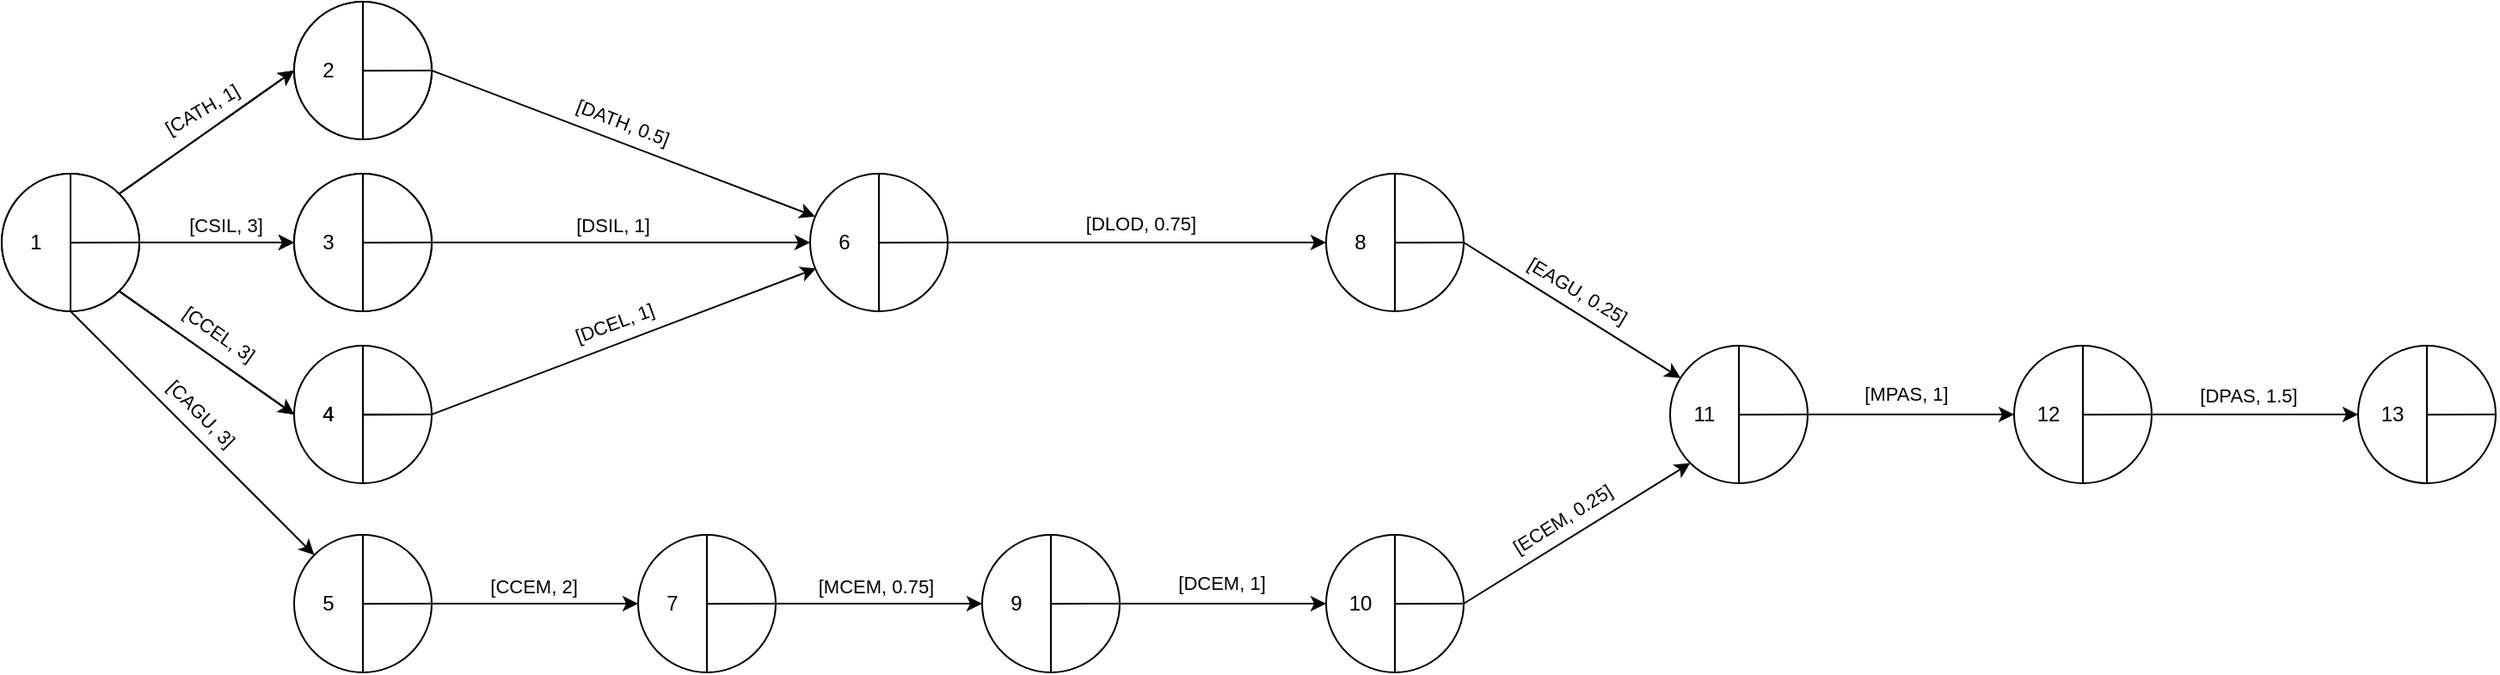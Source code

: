 <mxfile version="24.6.4" type="device">
  <diagram name="Página-1" id="ztbEaIJMpb_8b0mS4M1y">
    <mxGraphModel dx="1035" dy="638" grid="1" gridSize="10" guides="1" tooltips="1" connect="1" arrows="1" fold="1" page="1" pageScale="1" pageWidth="1169" pageHeight="827" math="0" shadow="0">
      <root>
        <mxCell id="0" />
        <mxCell id="1" parent="0" />
        <mxCell id="QgQMkPNOTrtYwTF4fqQ_-2" value="" style="group" parent="1" vertex="1" connectable="0">
          <mxGeometry x="30" y="140" width="80" height="80" as="geometry" />
        </mxCell>
        <mxCell id="QgQMkPNOTrtYwTF4fqQ_-3" value="" style="shape=lineEllipse;line=vertical;perimeter=ellipsePerimeter;whiteSpace=wrap;html=1;backgroundOutline=1;" parent="QgQMkPNOTrtYwTF4fqQ_-2" vertex="1">
          <mxGeometry width="80" height="80" as="geometry" />
        </mxCell>
        <mxCell id="QgQMkPNOTrtYwTF4fqQ_-4" value="" style="endArrow=none;html=1;rounded=0;exitX=0.492;exitY=0.501;exitDx=0;exitDy=0;exitPerimeter=0;" parent="QgQMkPNOTrtYwTF4fqQ_-2" edge="1">
          <mxGeometry width="50" height="50" relative="1" as="geometry">
            <mxPoint x="40.36" y="40.08" as="sourcePoint" />
            <mxPoint x="80" y="40" as="targetPoint" />
          </mxGeometry>
        </mxCell>
        <mxCell id="QgQMkPNOTrtYwTF4fqQ_-5" value="" style="group" parent="QgQMkPNOTrtYwTF4fqQ_-2" vertex="1" connectable="0">
          <mxGeometry y="10" width="70" height="60" as="geometry" />
        </mxCell>
        <mxCell id="QgQMkPNOTrtYwTF4fqQ_-8" value="1" style="text;html=1;align=center;verticalAlign=middle;whiteSpace=wrap;rounded=0;" parent="QgQMkPNOTrtYwTF4fqQ_-5" vertex="1">
          <mxGeometry y="15" width="40" height="30" as="geometry" />
        </mxCell>
        <mxCell id="QgQMkPNOTrtYwTF4fqQ_-33" value="" style="endArrow=classic;html=1;rounded=0;exitX=1;exitY=0;exitDx=0;exitDy=0;" parent="1" source="QgQMkPNOTrtYwTF4fqQ_-3" edge="1">
          <mxGeometry width="50" height="50" relative="1" as="geometry">
            <mxPoint x="150" y="180" as="sourcePoint" />
            <mxPoint x="200" y="80" as="targetPoint" />
          </mxGeometry>
        </mxCell>
        <mxCell id="QgQMkPNOTrtYwTF4fqQ_-39" value="[CATH,1]" style="edgeLabel;html=1;align=center;verticalAlign=middle;resizable=0;points=[];rotation=-30;" parent="QgQMkPNOTrtYwTF4fqQ_-33" vertex="1" connectable="0">
          <mxGeometry x="-0.025" y="-1" relative="1" as="geometry">
            <mxPoint x="-3" y="-15" as="offset" />
          </mxGeometry>
        </mxCell>
        <mxCell id="QgQMkPNOTrtYwTF4fqQ_-34" value="" style="group" parent="1" vertex="1" connectable="0">
          <mxGeometry x="200" y="40" width="80" height="80" as="geometry" />
        </mxCell>
        <mxCell id="QgQMkPNOTrtYwTF4fqQ_-35" value="" style="shape=lineEllipse;line=vertical;perimeter=ellipsePerimeter;whiteSpace=wrap;html=1;backgroundOutline=1;" parent="QgQMkPNOTrtYwTF4fqQ_-34" vertex="1">
          <mxGeometry width="80" height="80" as="geometry" />
        </mxCell>
        <mxCell id="QgQMkPNOTrtYwTF4fqQ_-36" value="" style="endArrow=none;html=1;rounded=0;exitX=0.492;exitY=0.501;exitDx=0;exitDy=0;exitPerimeter=0;" parent="QgQMkPNOTrtYwTF4fqQ_-34" edge="1">
          <mxGeometry width="50" height="50" relative="1" as="geometry">
            <mxPoint x="40.36" y="40.08" as="sourcePoint" />
            <mxPoint x="80" y="40" as="targetPoint" />
          </mxGeometry>
        </mxCell>
        <mxCell id="QgQMkPNOTrtYwTF4fqQ_-37" value="" style="group" parent="QgQMkPNOTrtYwTF4fqQ_-34" vertex="1" connectable="0">
          <mxGeometry y="10" width="70" height="60" as="geometry" />
        </mxCell>
        <mxCell id="QgQMkPNOTrtYwTF4fqQ_-38" value="2" style="text;html=1;align=center;verticalAlign=middle;whiteSpace=wrap;rounded=0;" parent="QgQMkPNOTrtYwTF4fqQ_-37" vertex="1">
          <mxGeometry y="15" width="40" height="30" as="geometry" />
        </mxCell>
        <mxCell id="QgQMkPNOTrtYwTF4fqQ_-40" value="" style="group" parent="1" vertex="1" connectable="0">
          <mxGeometry x="200" y="140" width="80" height="80" as="geometry" />
        </mxCell>
        <mxCell id="QgQMkPNOTrtYwTF4fqQ_-41" value="" style="shape=lineEllipse;line=vertical;perimeter=ellipsePerimeter;whiteSpace=wrap;html=1;backgroundOutline=1;" parent="QgQMkPNOTrtYwTF4fqQ_-40" vertex="1">
          <mxGeometry width="80" height="80" as="geometry" />
        </mxCell>
        <mxCell id="QgQMkPNOTrtYwTF4fqQ_-42" value="" style="endArrow=none;html=1;rounded=0;exitX=0.492;exitY=0.501;exitDx=0;exitDy=0;exitPerimeter=0;" parent="QgQMkPNOTrtYwTF4fqQ_-40" edge="1">
          <mxGeometry width="50" height="50" relative="1" as="geometry">
            <mxPoint x="40.36" y="40.08" as="sourcePoint" />
            <mxPoint x="80" y="40" as="targetPoint" />
          </mxGeometry>
        </mxCell>
        <mxCell id="QgQMkPNOTrtYwTF4fqQ_-43" value="" style="group" parent="QgQMkPNOTrtYwTF4fqQ_-40" vertex="1" connectable="0">
          <mxGeometry y="10" width="70" height="60" as="geometry" />
        </mxCell>
        <mxCell id="QgQMkPNOTrtYwTF4fqQ_-44" value="3" style="text;html=1;align=center;verticalAlign=middle;whiteSpace=wrap;rounded=0;" parent="QgQMkPNOTrtYwTF4fqQ_-43" vertex="1">
          <mxGeometry y="15" width="40" height="30" as="geometry" />
        </mxCell>
        <mxCell id="QgQMkPNOTrtYwTF4fqQ_-45" value="" style="endArrow=classic;html=1;rounded=0;exitX=1;exitY=0.5;exitDx=0;exitDy=0;entryX=0;entryY=0.5;entryDx=0;entryDy=0;" parent="1" source="QgQMkPNOTrtYwTF4fqQ_-3" target="QgQMkPNOTrtYwTF4fqQ_-44" edge="1">
          <mxGeometry width="50" height="50" relative="1" as="geometry">
            <mxPoint x="150" y="180" as="sourcePoint" />
            <mxPoint x="200" y="130" as="targetPoint" />
          </mxGeometry>
        </mxCell>
        <mxCell id="QgQMkPNOTrtYwTF4fqQ_-46" value="[CSIL,3]" style="edgeLabel;html=1;align=center;verticalAlign=middle;resizable=0;points=[];rotation=0;" parent="QgQMkPNOTrtYwTF4fqQ_-45" vertex="1" connectable="0">
          <mxGeometry x="-0.033" y="2" relative="1" as="geometry">
            <mxPoint x="6" y="-8" as="offset" />
          </mxGeometry>
        </mxCell>
        <mxCell id="QgQMkPNOTrtYwTF4fqQ_-47" value="" style="group" parent="1" vertex="1" connectable="0">
          <mxGeometry x="200" y="240" width="80" height="80" as="geometry" />
        </mxCell>
        <mxCell id="QgQMkPNOTrtYwTF4fqQ_-48" value="" style="shape=lineEllipse;line=vertical;perimeter=ellipsePerimeter;whiteSpace=wrap;html=1;backgroundOutline=1;" parent="QgQMkPNOTrtYwTF4fqQ_-47" vertex="1">
          <mxGeometry width="80" height="80" as="geometry" />
        </mxCell>
        <mxCell id="QgQMkPNOTrtYwTF4fqQ_-49" value="" style="endArrow=none;html=1;rounded=0;exitX=0.492;exitY=0.501;exitDx=0;exitDy=0;exitPerimeter=0;" parent="QgQMkPNOTrtYwTF4fqQ_-47" edge="1">
          <mxGeometry width="50" height="50" relative="1" as="geometry">
            <mxPoint x="40.36" y="40.08" as="sourcePoint" />
            <mxPoint x="80" y="40" as="targetPoint" />
          </mxGeometry>
        </mxCell>
        <mxCell id="QgQMkPNOTrtYwTF4fqQ_-50" value="" style="group" parent="QgQMkPNOTrtYwTF4fqQ_-47" vertex="1" connectable="0">
          <mxGeometry y="10" width="70" height="60" as="geometry" />
        </mxCell>
        <mxCell id="QgQMkPNOTrtYwTF4fqQ_-51" value="4" style="text;html=1;align=center;verticalAlign=middle;whiteSpace=wrap;rounded=0;" parent="QgQMkPNOTrtYwTF4fqQ_-50" vertex="1">
          <mxGeometry y="15" width="40" height="30" as="geometry" />
        </mxCell>
        <mxCell id="QgQMkPNOTrtYwTF4fqQ_-52" value="" style="endArrow=classic;html=1;rounded=0;exitX=1;exitY=1;exitDx=0;exitDy=0;entryX=0;entryY=0.5;entryDx=0;entryDy=0;" parent="1" source="QgQMkPNOTrtYwTF4fqQ_-3" target="QgQMkPNOTrtYwTF4fqQ_-51" edge="1">
          <mxGeometry width="50" height="50" relative="1" as="geometry">
            <mxPoint x="150" y="240" as="sourcePoint" />
            <mxPoint x="200" y="190" as="targetPoint" />
          </mxGeometry>
        </mxCell>
        <mxCell id="QgQMkPNOTrtYwTF4fqQ_-53" value="[CCEL,3]" style="edgeLabel;html=1;align=center;verticalAlign=middle;resizable=0;points=[];rotation=35;" parent="QgQMkPNOTrtYwTF4fqQ_-52" vertex="1" connectable="0">
          <mxGeometry x="0.127" y="1" relative="1" as="geometry">
            <mxPoint y="-15" as="offset" />
          </mxGeometry>
        </mxCell>
        <mxCell id="QgQMkPNOTrtYwTF4fqQ_-60" value="" style="group" parent="1" vertex="1" connectable="0">
          <mxGeometry x="200" y="350" width="80" height="80" as="geometry" />
        </mxCell>
        <mxCell id="QgQMkPNOTrtYwTF4fqQ_-61" value="" style="shape=lineEllipse;line=vertical;perimeter=ellipsePerimeter;whiteSpace=wrap;html=1;backgroundOutline=1;" parent="QgQMkPNOTrtYwTF4fqQ_-60" vertex="1">
          <mxGeometry width="80" height="80" as="geometry" />
        </mxCell>
        <mxCell id="QgQMkPNOTrtYwTF4fqQ_-62" value="" style="endArrow=none;html=1;rounded=0;exitX=0.492;exitY=0.501;exitDx=0;exitDy=0;exitPerimeter=0;" parent="QgQMkPNOTrtYwTF4fqQ_-60" edge="1">
          <mxGeometry width="50" height="50" relative="1" as="geometry">
            <mxPoint x="40.36" y="40.08" as="sourcePoint" />
            <mxPoint x="80" y="40" as="targetPoint" />
          </mxGeometry>
        </mxCell>
        <mxCell id="QgQMkPNOTrtYwTF4fqQ_-63" value="" style="group" parent="QgQMkPNOTrtYwTF4fqQ_-60" vertex="1" connectable="0">
          <mxGeometry y="10" width="70" height="60" as="geometry" />
        </mxCell>
        <mxCell id="QgQMkPNOTrtYwTF4fqQ_-64" value="5" style="text;html=1;align=center;verticalAlign=middle;whiteSpace=wrap;rounded=0;" parent="QgQMkPNOTrtYwTF4fqQ_-63" vertex="1">
          <mxGeometry y="15" width="40" height="30" as="geometry" />
        </mxCell>
        <mxCell id="QgQMkPNOTrtYwTF4fqQ_-65" value="" style="endArrow=classic;html=1;rounded=0;exitX=0.5;exitY=1;exitDx=0;exitDy=0;entryX=0;entryY=0;entryDx=0;entryDy=0;" parent="1" source="QgQMkPNOTrtYwTF4fqQ_-3" target="QgQMkPNOTrtYwTF4fqQ_-61" edge="1">
          <mxGeometry width="50" height="50" relative="1" as="geometry">
            <mxPoint x="390" y="390" as="sourcePoint" />
            <mxPoint x="440" y="340" as="targetPoint" />
          </mxGeometry>
        </mxCell>
        <mxCell id="QgQMkPNOTrtYwTF4fqQ_-66" value="[CAGU, 3]" style="edgeLabel;html=1;align=center;verticalAlign=middle;resizable=0;points=[];rotation=45;" parent="QgQMkPNOTrtYwTF4fqQ_-65" vertex="1" connectable="0">
          <mxGeometry x="-0.13" relative="1" as="geometry">
            <mxPoint x="14" y="-3" as="offset" />
          </mxGeometry>
        </mxCell>
        <mxCell id="h3vyyUVWs3sO6inEHpiN-1" value="" style="group" parent="1" vertex="1" connectable="0">
          <mxGeometry x="30" y="140" width="80" height="80" as="geometry" />
        </mxCell>
        <mxCell id="h3vyyUVWs3sO6inEHpiN-2" value="" style="shape=lineEllipse;line=vertical;perimeter=ellipsePerimeter;whiteSpace=wrap;html=1;backgroundOutline=1;" parent="h3vyyUVWs3sO6inEHpiN-1" vertex="1">
          <mxGeometry width="80" height="80" as="geometry" />
        </mxCell>
        <mxCell id="h3vyyUVWs3sO6inEHpiN-3" value="" style="endArrow=none;html=1;rounded=0;exitX=0.492;exitY=0.501;exitDx=0;exitDy=0;exitPerimeter=0;" parent="h3vyyUVWs3sO6inEHpiN-1" edge="1">
          <mxGeometry width="50" height="50" relative="1" as="geometry">
            <mxPoint x="40.36" y="40.08" as="sourcePoint" />
            <mxPoint x="80" y="40" as="targetPoint" />
          </mxGeometry>
        </mxCell>
        <mxCell id="h3vyyUVWs3sO6inEHpiN-4" value="" style="group" parent="h3vyyUVWs3sO6inEHpiN-1" vertex="1" connectable="0">
          <mxGeometry y="10" width="70" height="60" as="geometry" />
        </mxCell>
        <mxCell id="h3vyyUVWs3sO6inEHpiN-5" value="1" style="text;html=1;align=center;verticalAlign=middle;whiteSpace=wrap;rounded=0;" parent="h3vyyUVWs3sO6inEHpiN-4" vertex="1">
          <mxGeometry y="15" width="40" height="30" as="geometry" />
        </mxCell>
        <mxCell id="h3vyyUVWs3sO6inEHpiN-6" value="" style="endArrow=classic;html=1;rounded=0;exitX=1;exitY=0;exitDx=0;exitDy=0;" parent="1" source="h3vyyUVWs3sO6inEHpiN-2" edge="1">
          <mxGeometry width="50" height="50" relative="1" as="geometry">
            <mxPoint x="150" y="180" as="sourcePoint" />
            <mxPoint x="200" y="80" as="targetPoint" />
          </mxGeometry>
        </mxCell>
        <mxCell id="h3vyyUVWs3sO6inEHpiN-7" value="[CATH, 1]" style="edgeLabel;html=1;align=center;verticalAlign=middle;resizable=0;points=[];rotation=-30;" parent="h3vyyUVWs3sO6inEHpiN-6" vertex="1" connectable="0">
          <mxGeometry x="-0.025" y="-1" relative="1" as="geometry">
            <mxPoint x="-3" y="-15" as="offset" />
          </mxGeometry>
        </mxCell>
        <mxCell id="h3vyyUVWs3sO6inEHpiN-8" value="" style="group" parent="1" vertex="1" connectable="0">
          <mxGeometry x="200" y="40" width="80" height="80" as="geometry" />
        </mxCell>
        <mxCell id="h3vyyUVWs3sO6inEHpiN-9" value="" style="shape=lineEllipse;line=vertical;perimeter=ellipsePerimeter;whiteSpace=wrap;html=1;backgroundOutline=1;" parent="h3vyyUVWs3sO6inEHpiN-8" vertex="1">
          <mxGeometry width="80" height="80" as="geometry" />
        </mxCell>
        <mxCell id="h3vyyUVWs3sO6inEHpiN-10" value="" style="endArrow=none;html=1;rounded=0;exitX=0.492;exitY=0.501;exitDx=0;exitDy=0;exitPerimeter=0;" parent="h3vyyUVWs3sO6inEHpiN-8" edge="1">
          <mxGeometry width="50" height="50" relative="1" as="geometry">
            <mxPoint x="40.36" y="40.08" as="sourcePoint" />
            <mxPoint x="80" y="40" as="targetPoint" />
          </mxGeometry>
        </mxCell>
        <mxCell id="h3vyyUVWs3sO6inEHpiN-11" value="" style="group" parent="h3vyyUVWs3sO6inEHpiN-8" vertex="1" connectable="0">
          <mxGeometry y="10" width="70" height="60" as="geometry" />
        </mxCell>
        <mxCell id="h3vyyUVWs3sO6inEHpiN-12" value="2" style="text;html=1;align=center;verticalAlign=middle;whiteSpace=wrap;rounded=0;" parent="h3vyyUVWs3sO6inEHpiN-11" vertex="1">
          <mxGeometry y="15" width="40" height="30" as="geometry" />
        </mxCell>
        <mxCell id="h3vyyUVWs3sO6inEHpiN-13" value="" style="group" parent="1" vertex="1" connectable="0">
          <mxGeometry x="200" y="140" width="80" height="80" as="geometry" />
        </mxCell>
        <mxCell id="h3vyyUVWs3sO6inEHpiN-14" value="" style="shape=lineEllipse;line=vertical;perimeter=ellipsePerimeter;whiteSpace=wrap;html=1;backgroundOutline=1;" parent="h3vyyUVWs3sO6inEHpiN-13" vertex="1">
          <mxGeometry width="80" height="80" as="geometry" />
        </mxCell>
        <mxCell id="h3vyyUVWs3sO6inEHpiN-15" value="" style="endArrow=none;html=1;rounded=0;exitX=0.492;exitY=0.501;exitDx=0;exitDy=0;exitPerimeter=0;" parent="h3vyyUVWs3sO6inEHpiN-13" edge="1">
          <mxGeometry width="50" height="50" relative="1" as="geometry">
            <mxPoint x="40.36" y="40.08" as="sourcePoint" />
            <mxPoint x="80" y="40" as="targetPoint" />
          </mxGeometry>
        </mxCell>
        <mxCell id="h3vyyUVWs3sO6inEHpiN-16" value="" style="group" parent="h3vyyUVWs3sO6inEHpiN-13" vertex="1" connectable="0">
          <mxGeometry y="10" width="70" height="60" as="geometry" />
        </mxCell>
        <mxCell id="h3vyyUVWs3sO6inEHpiN-17" value="3" style="text;html=1;align=center;verticalAlign=middle;whiteSpace=wrap;rounded=0;" parent="h3vyyUVWs3sO6inEHpiN-16" vertex="1">
          <mxGeometry y="15" width="40" height="30" as="geometry" />
        </mxCell>
        <mxCell id="h3vyyUVWs3sO6inEHpiN-18" value="" style="endArrow=classic;html=1;rounded=0;exitX=1;exitY=0.5;exitDx=0;exitDy=0;entryX=0;entryY=0.5;entryDx=0;entryDy=0;" parent="1" source="h3vyyUVWs3sO6inEHpiN-2" target="h3vyyUVWs3sO6inEHpiN-17" edge="1">
          <mxGeometry width="50" height="50" relative="1" as="geometry">
            <mxPoint x="150" y="180" as="sourcePoint" />
            <mxPoint x="200" y="130" as="targetPoint" />
          </mxGeometry>
        </mxCell>
        <mxCell id="h3vyyUVWs3sO6inEHpiN-19" value="[CSIL, 3]" style="edgeLabel;html=1;align=center;verticalAlign=middle;resizable=0;points=[];rotation=0;" parent="h3vyyUVWs3sO6inEHpiN-18" vertex="1" connectable="0">
          <mxGeometry x="-0.033" y="2" relative="1" as="geometry">
            <mxPoint x="6" y="-8" as="offset" />
          </mxGeometry>
        </mxCell>
        <mxCell id="h3vyyUVWs3sO6inEHpiN-20" value="" style="endArrow=none;html=1;rounded=0;exitX=0.492;exitY=0.501;exitDx=0;exitDy=0;exitPerimeter=0;" parent="1" edge="1">
          <mxGeometry width="50" height="50" relative="1" as="geometry">
            <mxPoint x="240.36" y="280.08" as="sourcePoint" />
            <mxPoint x="280" y="280" as="targetPoint" />
          </mxGeometry>
        </mxCell>
        <mxCell id="h3vyyUVWs3sO6inEHpiN-21" value="4" style="text;html=1;align=center;verticalAlign=middle;whiteSpace=wrap;rounded=0;" parent="1" vertex="1">
          <mxGeometry x="200" y="265" width="40" height="30" as="geometry" />
        </mxCell>
        <mxCell id="h3vyyUVWs3sO6inEHpiN-22" value="" style="endArrow=classic;html=1;rounded=0;exitX=1;exitY=1;exitDx=0;exitDy=0;entryX=0;entryY=0.5;entryDx=0;entryDy=0;" parent="1" source="h3vyyUVWs3sO6inEHpiN-2" target="h3vyyUVWs3sO6inEHpiN-21" edge="1">
          <mxGeometry width="50" height="50" relative="1" as="geometry">
            <mxPoint x="150" y="240" as="sourcePoint" />
            <mxPoint x="200" y="190" as="targetPoint" />
          </mxGeometry>
        </mxCell>
        <mxCell id="h3vyyUVWs3sO6inEHpiN-23" value="[CCEL, 3]" style="edgeLabel;html=1;align=center;verticalAlign=middle;resizable=0;points=[];rotation=35;" parent="h3vyyUVWs3sO6inEHpiN-22" vertex="1" connectable="0">
          <mxGeometry x="0.127" y="1" relative="1" as="geometry">
            <mxPoint y="-15" as="offset" />
          </mxGeometry>
        </mxCell>
        <mxCell id="h3vyyUVWs3sO6inEHpiN-31" value="" style="endArrow=classic;html=1;rounded=0;entryX=0;entryY=0.5;entryDx=0;entryDy=0;exitX=1;exitY=0.5;exitDx=0;exitDy=0;" parent="1" source="h3vyyUVWs3sO6inEHpiN-14" target="h3vyyUVWs3sO6inEHpiN-74" edge="1">
          <mxGeometry width="50" height="50" relative="1" as="geometry">
            <mxPoint x="310" y="200" as="sourcePoint" />
            <mxPoint x="430.0" y="180" as="targetPoint" />
          </mxGeometry>
        </mxCell>
        <mxCell id="h3vyyUVWs3sO6inEHpiN-32" value="[DSIL, 1]" style="edgeLabel;html=1;align=center;verticalAlign=middle;resizable=0;points=[];rotation=0;" parent="h3vyyUVWs3sO6inEHpiN-31" vertex="1" connectable="0">
          <mxGeometry x="-0.033" y="2" relative="1" as="geometry">
            <mxPoint x="-2" y="-8" as="offset" />
          </mxGeometry>
        </mxCell>
        <mxCell id="h3vyyUVWs3sO6inEHpiN-42" value="" style="endArrow=classic;html=1;rounded=0;exitX=1;exitY=0.5;exitDx=0;exitDy=0;entryX=0.043;entryY=0.689;entryDx=0;entryDy=0;entryPerimeter=0;" parent="1" source="QgQMkPNOTrtYwTF4fqQ_-48" target="h3vyyUVWs3sO6inEHpiN-71" edge="1">
          <mxGeometry width="50" height="50" relative="1" as="geometry">
            <mxPoint x="280" y="280" as="sourcePoint" />
            <mxPoint x="430" y="280" as="targetPoint" />
          </mxGeometry>
        </mxCell>
        <mxCell id="h3vyyUVWs3sO6inEHpiN-43" value="[DCEL, 1]" style="edgeLabel;html=1;align=center;verticalAlign=middle;resizable=0;points=[];rotation=-20;" parent="h3vyyUVWs3sO6inEHpiN-42" vertex="1" connectable="0">
          <mxGeometry x="-0.033" y="2" relative="1" as="geometry">
            <mxPoint x="-2" y="-10" as="offset" />
          </mxGeometry>
        </mxCell>
        <mxCell id="h3vyyUVWs3sO6inEHpiN-51" value="" style="endArrow=classic;html=1;rounded=0;exitX=1;exitY=0.5;exitDx=0;exitDy=0;entryX=0.036;entryY=0.311;entryDx=0;entryDy=0;entryPerimeter=0;" parent="1" source="h3vyyUVWs3sO6inEHpiN-9" target="h3vyyUVWs3sO6inEHpiN-71" edge="1">
          <mxGeometry width="50" height="50" relative="1" as="geometry">
            <mxPoint x="290" y="90" as="sourcePoint" />
            <mxPoint x="430.0" y="80" as="targetPoint" />
          </mxGeometry>
        </mxCell>
        <mxCell id="h3vyyUVWs3sO6inEHpiN-52" value="[DATH, 0.5]" style="edgeLabel;html=1;align=center;verticalAlign=middle;resizable=0;points=[];rotation=21;" parent="h3vyyUVWs3sO6inEHpiN-51" vertex="1" connectable="0">
          <mxGeometry x="-0.033" y="2" relative="1" as="geometry">
            <mxPoint x="2" y="-10" as="offset" />
          </mxGeometry>
        </mxCell>
        <mxCell id="h3vyyUVWs3sO6inEHpiN-63" value="" style="group" parent="1" vertex="1" connectable="0">
          <mxGeometry x="400" y="350" width="80" height="80" as="geometry" />
        </mxCell>
        <mxCell id="h3vyyUVWs3sO6inEHpiN-64" value="" style="shape=lineEllipse;line=vertical;perimeter=ellipsePerimeter;whiteSpace=wrap;html=1;backgroundOutline=1;" parent="h3vyyUVWs3sO6inEHpiN-63" vertex="1">
          <mxGeometry width="80" height="80" as="geometry" />
        </mxCell>
        <mxCell id="h3vyyUVWs3sO6inEHpiN-65" value="" style="endArrow=none;html=1;rounded=0;exitX=0.492;exitY=0.501;exitDx=0;exitDy=0;exitPerimeter=0;" parent="h3vyyUVWs3sO6inEHpiN-63" edge="1">
          <mxGeometry width="50" height="50" relative="1" as="geometry">
            <mxPoint x="40.36" y="40.08" as="sourcePoint" />
            <mxPoint x="80" y="40" as="targetPoint" />
          </mxGeometry>
        </mxCell>
        <mxCell id="h3vyyUVWs3sO6inEHpiN-66" value="" style="group" parent="h3vyyUVWs3sO6inEHpiN-63" vertex="1" connectable="0">
          <mxGeometry y="10" width="70" height="60" as="geometry" />
        </mxCell>
        <mxCell id="h3vyyUVWs3sO6inEHpiN-67" value="7" style="text;html=1;align=center;verticalAlign=middle;whiteSpace=wrap;rounded=0;" parent="h3vyyUVWs3sO6inEHpiN-66" vertex="1">
          <mxGeometry y="15" width="40" height="30" as="geometry" />
        </mxCell>
        <mxCell id="h3vyyUVWs3sO6inEHpiN-68" value="" style="endArrow=classic;html=1;rounded=0;entryX=0;entryY=0.5;entryDx=0;entryDy=0;exitX=1;exitY=0.5;exitDx=0;exitDy=0;" parent="1" source="QgQMkPNOTrtYwTF4fqQ_-61" target="h3vyyUVWs3sO6inEHpiN-67" edge="1">
          <mxGeometry width="50" height="50" relative="1" as="geometry">
            <mxPoint x="280" y="390" as="sourcePoint" />
            <mxPoint x="420" y="390" as="targetPoint" />
          </mxGeometry>
        </mxCell>
        <mxCell id="h3vyyUVWs3sO6inEHpiN-69" value="[CCEM, 2]" style="edgeLabel;html=1;align=center;verticalAlign=middle;resizable=0;points=[];rotation=0;" parent="h3vyyUVWs3sO6inEHpiN-68" vertex="1" connectable="0">
          <mxGeometry x="-0.033" y="2" relative="1" as="geometry">
            <mxPoint x="1" y="-8" as="offset" />
          </mxGeometry>
        </mxCell>
        <mxCell id="h3vyyUVWs3sO6inEHpiN-70" value="" style="group" parent="1" vertex="1" connectable="0">
          <mxGeometry x="500" y="140" width="80" height="80" as="geometry" />
        </mxCell>
        <mxCell id="h3vyyUVWs3sO6inEHpiN-71" value="" style="shape=lineEllipse;line=vertical;perimeter=ellipsePerimeter;whiteSpace=wrap;html=1;backgroundOutline=1;" parent="h3vyyUVWs3sO6inEHpiN-70" vertex="1">
          <mxGeometry width="80" height="80" as="geometry" />
        </mxCell>
        <mxCell id="h3vyyUVWs3sO6inEHpiN-72" value="" style="endArrow=none;html=1;rounded=0;exitX=0.492;exitY=0.501;exitDx=0;exitDy=0;exitPerimeter=0;" parent="h3vyyUVWs3sO6inEHpiN-70" edge="1">
          <mxGeometry width="50" height="50" relative="1" as="geometry">
            <mxPoint x="40.36" y="40.08" as="sourcePoint" />
            <mxPoint x="80" y="40" as="targetPoint" />
          </mxGeometry>
        </mxCell>
        <mxCell id="h3vyyUVWs3sO6inEHpiN-73" value="" style="group" parent="h3vyyUVWs3sO6inEHpiN-70" vertex="1" connectable="0">
          <mxGeometry y="10" width="70" height="60" as="geometry" />
        </mxCell>
        <mxCell id="h3vyyUVWs3sO6inEHpiN-74" value="6" style="text;html=1;align=center;verticalAlign=middle;whiteSpace=wrap;rounded=0;" parent="h3vyyUVWs3sO6inEHpiN-73" vertex="1">
          <mxGeometry y="15" width="40" height="30" as="geometry" />
        </mxCell>
        <mxCell id="h3vyyUVWs3sO6inEHpiN-81" value="" style="group" parent="1" vertex="1" connectable="0">
          <mxGeometry x="800" y="140" width="80" height="80" as="geometry" />
        </mxCell>
        <mxCell id="h3vyyUVWs3sO6inEHpiN-82" value="" style="shape=lineEllipse;line=vertical;perimeter=ellipsePerimeter;whiteSpace=wrap;html=1;backgroundOutline=1;" parent="h3vyyUVWs3sO6inEHpiN-81" vertex="1">
          <mxGeometry width="80" height="80" as="geometry" />
        </mxCell>
        <mxCell id="h3vyyUVWs3sO6inEHpiN-83" value="" style="endArrow=none;html=1;rounded=0;exitX=0.492;exitY=0.501;exitDx=0;exitDy=0;exitPerimeter=0;" parent="h3vyyUVWs3sO6inEHpiN-81" edge="1">
          <mxGeometry width="50" height="50" relative="1" as="geometry">
            <mxPoint x="40.36" y="40.08" as="sourcePoint" />
            <mxPoint x="80" y="40" as="targetPoint" />
          </mxGeometry>
        </mxCell>
        <mxCell id="h3vyyUVWs3sO6inEHpiN-84" value="" style="group" parent="h3vyyUVWs3sO6inEHpiN-81" vertex="1" connectable="0">
          <mxGeometry y="10" width="70" height="60" as="geometry" />
        </mxCell>
        <mxCell id="h3vyyUVWs3sO6inEHpiN-85" value="8" style="text;html=1;align=center;verticalAlign=middle;whiteSpace=wrap;rounded=0;" parent="h3vyyUVWs3sO6inEHpiN-84" vertex="1">
          <mxGeometry y="15" width="40" height="30" as="geometry" />
        </mxCell>
        <mxCell id="h3vyyUVWs3sO6inEHpiN-87" value="" style="endArrow=classic;html=1;rounded=0;exitX=1;exitY=0.5;exitDx=0;exitDy=0;" parent="1" source="h3vyyUVWs3sO6inEHpiN-71" target="h3vyyUVWs3sO6inEHpiN-82" edge="1">
          <mxGeometry width="50" height="50" relative="1" as="geometry">
            <mxPoint x="570" y="80" as="sourcePoint" />
            <mxPoint x="810" y="190" as="targetPoint" />
          </mxGeometry>
        </mxCell>
        <mxCell id="h3vyyUVWs3sO6inEHpiN-88" value="[DLOD, 0.75]" style="edgeLabel;html=1;align=center;verticalAlign=middle;resizable=0;points=[];rotation=0;" parent="h3vyyUVWs3sO6inEHpiN-87" vertex="1" connectable="0">
          <mxGeometry x="-0.033" y="2" relative="1" as="geometry">
            <mxPoint x="5" y="-9" as="offset" />
          </mxGeometry>
        </mxCell>
        <mxCell id="h3vyyUVWs3sO6inEHpiN-94" value="" style="group" parent="1" vertex="1" connectable="0">
          <mxGeometry x="600" y="350" width="80" height="80" as="geometry" />
        </mxCell>
        <mxCell id="h3vyyUVWs3sO6inEHpiN-95" value="" style="shape=lineEllipse;line=vertical;perimeter=ellipsePerimeter;whiteSpace=wrap;html=1;backgroundOutline=1;" parent="h3vyyUVWs3sO6inEHpiN-94" vertex="1">
          <mxGeometry width="80" height="80" as="geometry" />
        </mxCell>
        <mxCell id="h3vyyUVWs3sO6inEHpiN-96" value="" style="endArrow=none;html=1;rounded=0;exitX=0.492;exitY=0.501;exitDx=0;exitDy=0;exitPerimeter=0;" parent="h3vyyUVWs3sO6inEHpiN-94" edge="1">
          <mxGeometry width="50" height="50" relative="1" as="geometry">
            <mxPoint x="40.36" y="40.08" as="sourcePoint" />
            <mxPoint x="80" y="40" as="targetPoint" />
          </mxGeometry>
        </mxCell>
        <mxCell id="h3vyyUVWs3sO6inEHpiN-97" value="" style="group" parent="h3vyyUVWs3sO6inEHpiN-94" vertex="1" connectable="0">
          <mxGeometry y="10" width="70" height="60" as="geometry" />
        </mxCell>
        <mxCell id="h3vyyUVWs3sO6inEHpiN-98" value="9" style="text;html=1;align=center;verticalAlign=middle;whiteSpace=wrap;rounded=0;" parent="h3vyyUVWs3sO6inEHpiN-97" vertex="1">
          <mxGeometry y="15" width="40" height="30" as="geometry" />
        </mxCell>
        <mxCell id="h3vyyUVWs3sO6inEHpiN-100" value="" style="endArrow=classic;html=1;rounded=0;exitX=1;exitY=0.5;exitDx=0;exitDy=0;" parent="1" source="h3vyyUVWs3sO6inEHpiN-82" target="h3vyyUVWs3sO6inEHpiN-128" edge="1">
          <mxGeometry width="50" height="50" relative="1" as="geometry">
            <mxPoint x="560" y="190" as="sourcePoint" />
            <mxPoint x="810" y="100" as="targetPoint" />
          </mxGeometry>
        </mxCell>
        <mxCell id="h3vyyUVWs3sO6inEHpiN-101" value="[EAGU, 0.25]" style="edgeLabel;html=1;align=center;verticalAlign=middle;resizable=0;points=[];rotation=31;" parent="h3vyyUVWs3sO6inEHpiN-100" vertex="1" connectable="0">
          <mxGeometry x="-0.033" y="2" relative="1" as="geometry">
            <mxPoint x="4" y="-9" as="offset" />
          </mxGeometry>
        </mxCell>
        <mxCell id="h3vyyUVWs3sO6inEHpiN-112" value="" style="endArrow=classic;html=1;rounded=0;exitX=1;exitY=0.5;exitDx=0;exitDy=0;" parent="1" source="h3vyyUVWs3sO6inEHpiN-64" target="h3vyyUVWs3sO6inEHpiN-95" edge="1">
          <mxGeometry width="50" height="50" relative="1" as="geometry">
            <mxPoint x="560" y="190" as="sourcePoint" />
            <mxPoint x="850.0" y="390.0" as="targetPoint" />
          </mxGeometry>
        </mxCell>
        <mxCell id="h3vyyUVWs3sO6inEHpiN-113" value="[MCEM, 0.75]" style="edgeLabel;html=1;align=center;verticalAlign=middle;resizable=0;points=[];rotation=0;" parent="h3vyyUVWs3sO6inEHpiN-112" vertex="1" connectable="0">
          <mxGeometry x="-0.033" y="2" relative="1" as="geometry">
            <mxPoint y="-8" as="offset" />
          </mxGeometry>
        </mxCell>
        <mxCell id="h3vyyUVWs3sO6inEHpiN-115" value="" style="group" parent="1" vertex="1" connectable="0">
          <mxGeometry x="800" y="350" width="80" height="80" as="geometry" />
        </mxCell>
        <mxCell id="h3vyyUVWs3sO6inEHpiN-116" value="" style="shape=lineEllipse;line=vertical;perimeter=ellipsePerimeter;whiteSpace=wrap;html=1;backgroundOutline=1;" parent="h3vyyUVWs3sO6inEHpiN-115" vertex="1">
          <mxGeometry width="80" height="80" as="geometry" />
        </mxCell>
        <mxCell id="h3vyyUVWs3sO6inEHpiN-117" value="" style="endArrow=none;html=1;rounded=0;exitX=0.492;exitY=0.501;exitDx=0;exitDy=0;exitPerimeter=0;" parent="h3vyyUVWs3sO6inEHpiN-115" edge="1">
          <mxGeometry width="50" height="50" relative="1" as="geometry">
            <mxPoint x="40.36" y="40.08" as="sourcePoint" />
            <mxPoint x="80" y="40" as="targetPoint" />
          </mxGeometry>
        </mxCell>
        <mxCell id="h3vyyUVWs3sO6inEHpiN-118" value="" style="group" parent="h3vyyUVWs3sO6inEHpiN-115" vertex="1" connectable="0">
          <mxGeometry y="10" width="70" height="60" as="geometry" />
        </mxCell>
        <mxCell id="h3vyyUVWs3sO6inEHpiN-119" value="10" style="text;html=1;align=center;verticalAlign=middle;whiteSpace=wrap;rounded=0;" parent="h3vyyUVWs3sO6inEHpiN-118" vertex="1">
          <mxGeometry y="15" width="40" height="30" as="geometry" />
        </mxCell>
        <mxCell id="h3vyyUVWs3sO6inEHpiN-120" value="" style="endArrow=classic;html=1;rounded=0;exitX=1;exitY=0.5;exitDx=0;exitDy=0;" parent="1" source="h3vyyUVWs3sO6inEHpiN-95" target="h3vyyUVWs3sO6inEHpiN-116" edge="1">
          <mxGeometry width="50" height="50" relative="1" as="geometry">
            <mxPoint x="740" y="190" as="sourcePoint" />
            <mxPoint x="820" y="110" as="targetPoint" />
          </mxGeometry>
        </mxCell>
        <mxCell id="h3vyyUVWs3sO6inEHpiN-121" value="[DCEM, 1]" style="edgeLabel;html=1;align=center;verticalAlign=middle;resizable=0;points=[];rotation=0;" parent="h3vyyUVWs3sO6inEHpiN-120" vertex="1" connectable="0">
          <mxGeometry x="-0.033" y="2" relative="1" as="geometry">
            <mxPoint x="1" y="-10" as="offset" />
          </mxGeometry>
        </mxCell>
        <mxCell id="h3vyyUVWs3sO6inEHpiN-127" value="" style="group" parent="1" vertex="1" connectable="0">
          <mxGeometry x="1000" y="240" width="80" height="80" as="geometry" />
        </mxCell>
        <mxCell id="h3vyyUVWs3sO6inEHpiN-128" value="" style="shape=lineEllipse;line=vertical;perimeter=ellipsePerimeter;whiteSpace=wrap;html=1;backgroundOutline=1;" parent="h3vyyUVWs3sO6inEHpiN-127" vertex="1">
          <mxGeometry width="80" height="80" as="geometry" />
        </mxCell>
        <mxCell id="h3vyyUVWs3sO6inEHpiN-129" value="" style="endArrow=none;html=1;rounded=0;exitX=0.492;exitY=0.501;exitDx=0;exitDy=0;exitPerimeter=0;" parent="h3vyyUVWs3sO6inEHpiN-127" edge="1">
          <mxGeometry width="50" height="50" relative="1" as="geometry">
            <mxPoint x="40.36" y="40.08" as="sourcePoint" />
            <mxPoint x="80" y="40" as="targetPoint" />
          </mxGeometry>
        </mxCell>
        <mxCell id="h3vyyUVWs3sO6inEHpiN-130" value="" style="group" parent="h3vyyUVWs3sO6inEHpiN-127" vertex="1" connectable="0">
          <mxGeometry y="10" width="70" height="60" as="geometry" />
        </mxCell>
        <mxCell id="h3vyyUVWs3sO6inEHpiN-131" value="11" style="text;html=1;align=center;verticalAlign=middle;whiteSpace=wrap;rounded=0;" parent="h3vyyUVWs3sO6inEHpiN-130" vertex="1">
          <mxGeometry y="15" width="40" height="30" as="geometry" />
        </mxCell>
        <mxCell id="h3vyyUVWs3sO6inEHpiN-137" value="" style="endArrow=classic;html=1;rounded=0;exitX=1;exitY=0.5;exitDx=0;exitDy=0;entryX=0;entryY=1;entryDx=0;entryDy=0;" parent="1" source="h3vyyUVWs3sO6inEHpiN-116" target="h3vyyUVWs3sO6inEHpiN-128" edge="1">
          <mxGeometry width="50" height="50" relative="1" as="geometry">
            <mxPoint x="780" y="383" as="sourcePoint" />
            <mxPoint x="1000" y="320" as="targetPoint" />
          </mxGeometry>
        </mxCell>
        <mxCell id="h3vyyUVWs3sO6inEHpiN-138" value="[ECEM, 0.25]" style="edgeLabel;html=1;align=center;verticalAlign=middle;resizable=0;points=[];rotation=-32;" parent="h3vyyUVWs3sO6inEHpiN-137" vertex="1" connectable="0">
          <mxGeometry x="-0.033" y="2" relative="1" as="geometry">
            <mxPoint x="-6" y="-8" as="offset" />
          </mxGeometry>
        </mxCell>
        <mxCell id="h3vyyUVWs3sO6inEHpiN-141" value="" style="group" parent="1" vertex="1" connectable="0">
          <mxGeometry x="1200" y="240" width="80" height="80" as="geometry" />
        </mxCell>
        <mxCell id="h3vyyUVWs3sO6inEHpiN-142" value="" style="shape=lineEllipse;line=vertical;perimeter=ellipsePerimeter;whiteSpace=wrap;html=1;backgroundOutline=1;" parent="h3vyyUVWs3sO6inEHpiN-141" vertex="1">
          <mxGeometry width="80" height="80" as="geometry" />
        </mxCell>
        <mxCell id="h3vyyUVWs3sO6inEHpiN-143" value="" style="endArrow=none;html=1;rounded=0;exitX=0.492;exitY=0.501;exitDx=0;exitDy=0;exitPerimeter=0;" parent="h3vyyUVWs3sO6inEHpiN-141" edge="1">
          <mxGeometry width="50" height="50" relative="1" as="geometry">
            <mxPoint x="40.36" y="40.08" as="sourcePoint" />
            <mxPoint x="80" y="40" as="targetPoint" />
          </mxGeometry>
        </mxCell>
        <mxCell id="h3vyyUVWs3sO6inEHpiN-144" value="" style="group" parent="h3vyyUVWs3sO6inEHpiN-141" vertex="1" connectable="0">
          <mxGeometry y="10" width="70" height="60" as="geometry" />
        </mxCell>
        <mxCell id="h3vyyUVWs3sO6inEHpiN-145" value="12" style="text;html=1;align=center;verticalAlign=middle;whiteSpace=wrap;rounded=0;" parent="h3vyyUVWs3sO6inEHpiN-144" vertex="1">
          <mxGeometry y="15" width="40" height="30" as="geometry" />
        </mxCell>
        <mxCell id="h3vyyUVWs3sO6inEHpiN-146" value="" style="endArrow=classic;html=1;rounded=0;exitX=1;exitY=0.5;exitDx=0;exitDy=0;" parent="1" source="h3vyyUVWs3sO6inEHpiN-128" target="h3vyyUVWs3sO6inEHpiN-142" edge="1">
          <mxGeometry width="50" height="50" relative="1" as="geometry">
            <mxPoint x="740" y="190" as="sourcePoint" />
            <mxPoint x="1010" y="164" as="targetPoint" />
          </mxGeometry>
        </mxCell>
        <mxCell id="h3vyyUVWs3sO6inEHpiN-147" value="[MPAS, 1]" style="edgeLabel;html=1;align=center;verticalAlign=middle;resizable=0;points=[];rotation=0;" parent="h3vyyUVWs3sO6inEHpiN-146" vertex="1" connectable="0">
          <mxGeometry x="-0.033" y="2" relative="1" as="geometry">
            <mxPoint x="-1" y="-10" as="offset" />
          </mxGeometry>
        </mxCell>
        <mxCell id="h3vyyUVWs3sO6inEHpiN-152" value="" style="group" parent="1" vertex="1" connectable="0">
          <mxGeometry x="1400" y="240" width="80" height="80" as="geometry" />
        </mxCell>
        <mxCell id="h3vyyUVWs3sO6inEHpiN-153" value="" style="shape=lineEllipse;line=vertical;perimeter=ellipsePerimeter;whiteSpace=wrap;html=1;backgroundOutline=1;" parent="h3vyyUVWs3sO6inEHpiN-152" vertex="1">
          <mxGeometry width="80" height="80" as="geometry" />
        </mxCell>
        <mxCell id="h3vyyUVWs3sO6inEHpiN-154" value="" style="endArrow=none;html=1;rounded=0;exitX=0.492;exitY=0.501;exitDx=0;exitDy=0;exitPerimeter=0;" parent="h3vyyUVWs3sO6inEHpiN-152" edge="1">
          <mxGeometry width="50" height="50" relative="1" as="geometry">
            <mxPoint x="40.36" y="40.08" as="sourcePoint" />
            <mxPoint x="80" y="40" as="targetPoint" />
          </mxGeometry>
        </mxCell>
        <mxCell id="h3vyyUVWs3sO6inEHpiN-155" value="" style="group" parent="h3vyyUVWs3sO6inEHpiN-152" vertex="1" connectable="0">
          <mxGeometry y="10" width="70" height="60" as="geometry" />
        </mxCell>
        <mxCell id="h3vyyUVWs3sO6inEHpiN-156" value="13" style="text;html=1;align=center;verticalAlign=middle;whiteSpace=wrap;rounded=0;" parent="h3vyyUVWs3sO6inEHpiN-155" vertex="1">
          <mxGeometry y="15" width="40" height="30" as="geometry" />
        </mxCell>
        <mxCell id="h3vyyUVWs3sO6inEHpiN-162" value="" style="endArrow=classic;html=1;rounded=0;exitX=1;exitY=0.5;exitDx=0;exitDy=0;" parent="1" source="h3vyyUVWs3sO6inEHpiN-142" target="h3vyyUVWs3sO6inEHpiN-153" edge="1">
          <mxGeometry width="50" height="50" relative="1" as="geometry">
            <mxPoint x="1270" y="150" as="sourcePoint" />
            <mxPoint x="1200" y="160" as="targetPoint" />
          </mxGeometry>
        </mxCell>
        <mxCell id="h3vyyUVWs3sO6inEHpiN-163" value="[DPAS, 1.5]" style="edgeLabel;html=1;align=center;verticalAlign=middle;resizable=0;points=[];rotation=0;" parent="h3vyyUVWs3sO6inEHpiN-162" vertex="1" connectable="0">
          <mxGeometry x="-0.033" y="2" relative="1" as="geometry">
            <mxPoint x="-2" y="-9" as="offset" />
          </mxGeometry>
        </mxCell>
      </root>
    </mxGraphModel>
  </diagram>
</mxfile>
